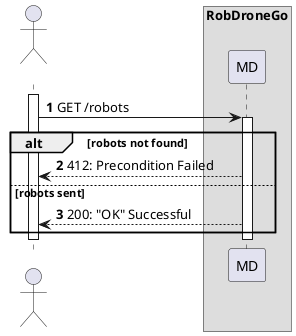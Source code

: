 @startuml
autonumber

actor " " as actor
box "RobDroneGo"
participant "MD" as mdr

activate actor

    actor -> mdr: GET /robots

    activate mdr
    alt robots not found
        actor <-- mdr : 412: Precondition Failed
    else robots sent
        actor <--mdr : 200: "OK" Successful
    end

deactivate mdr
deactivate actor
@enduml
